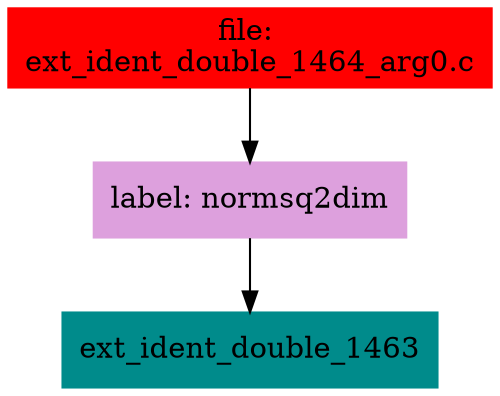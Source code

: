 digraph G {
node [shape=box]

0 [label="file: 
ext_ident_double_1464_arg0.c",color=red, style=filled]
1 [label="label: normsq2dim",color=plum, style=filled]
0 -> 1
2 [label="ext_ident_double_1463",color=cyan4, style=filled]
1 -> 2


}

